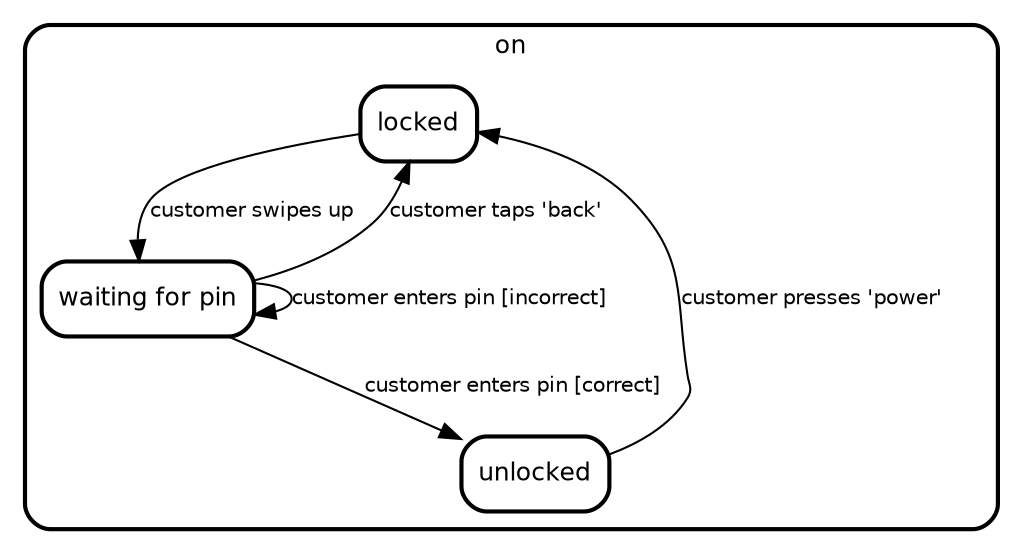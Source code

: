 graph "state transitions" {
  splines=true ordering=out compound=true overlap=true
  fontname="Helvetica" fontsize=12 penwidth=2.0
  node [shape=Mrecord style=filled fillcolor=white fontname=Helvetica fontsize=12 penwidth=2.0]
  edge [fontname=Helvetica fontsize=10 arrowhead=normal dir=forward]

    subgraph "cluster_on" {
      label="on" style=rounded penwidth=2.0
      "on" [shape=point style=invis margin=0 width=0 height=0]
        "locked" [label="{locked}"]
    "waiting for pin" [label="{waiting for pin}"]
    "unlocked" [label="{unlocked}"]
  
    }

    "locked" -- "waiting for pin" [label="customer swipes up   \l"]
    "waiting for pin" -- "locked" [label="customer taps &#x27;back&#x27;   \l"]
    "waiting for pin" -- "unlocked" [label="customer enters pin [correct]   \l"]
    "waiting for pin" -- "waiting for pin" [label="customer enters pin [incorrect]   \l"]
    "unlocked" -- "locked" [label="customer presses &#x27;power&#x27;   \l"]
}
